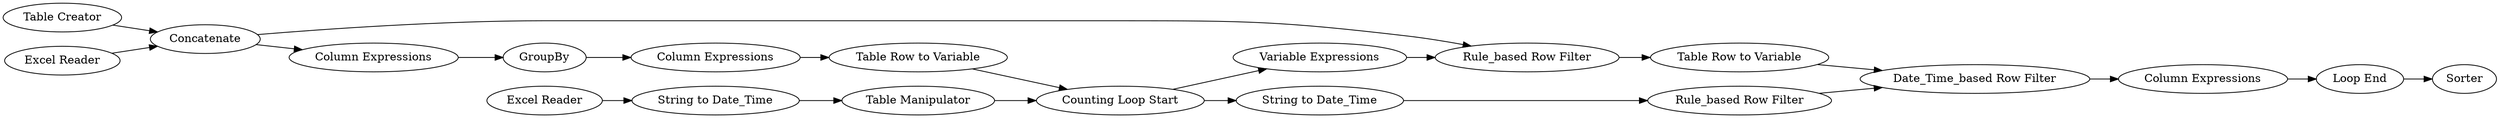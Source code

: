 digraph {
	18 -> 5
	21 -> 22
	30 -> 21
	4 -> 19
	6 -> 11
	30 -> 5
	26 -> 27
	20 -> 17
	16 -> 18
	28 -> 30
	22 -> 24
	24 -> 23
	11 -> 20
	19 -> 11
	17 -> 31
	29 -> 16
	2 -> 30
	23 -> 16
	5 -> 6
	16 -> 4
	27 -> 29
	27 [label="String to Date_Time"]
	21 [label="Column Expressions"]
	18 [label="Variable Expressions"]
	26 [label="Excel Reader"]
	17 [label="Loop End"]
	19 [label="Rule_based Row Filter"]
	24 [label="Column Expressions"]
	31 [label=Sorter]
	6 [label="Table Row to Variable"]
	16 [label="Counting Loop Start"]
	22 [label=GroupBy]
	28 [label="Table Creator"]
	23 [label="Table Row to Variable"]
	4 [label="String to Date_Time"]
	11 [label="Date_Time_based Row Filter"]
	5 [label="Rule_based Row Filter"]
	20 [label="Column Expressions"]
	29 [label="Table Manipulator"]
	30 [label=Concatenate]
	2 [label="Excel Reader"]
	rankdir=LR
}
